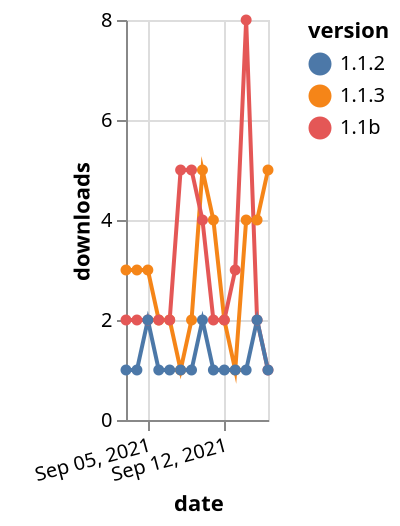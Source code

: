 {"$schema": "https://vega.github.io/schema/vega-lite/v5.json", "description": "A simple bar chart with embedded data.", "data": {"values": [{"date": "2021-09-03", "total": 527, "delta": 3, "version": "1.1.3"}, {"date": "2021-09-04", "total": 530, "delta": 3, "version": "1.1.3"}, {"date": "2021-09-05", "total": 533, "delta": 3, "version": "1.1.3"}, {"date": "2021-09-06", "total": 535, "delta": 2, "version": "1.1.3"}, {"date": "2021-09-07", "total": 537, "delta": 2, "version": "1.1.3"}, {"date": "2021-09-08", "total": 538, "delta": 1, "version": "1.1.3"}, {"date": "2021-09-09", "total": 540, "delta": 2, "version": "1.1.3"}, {"date": "2021-09-10", "total": 545, "delta": 5, "version": "1.1.3"}, {"date": "2021-09-11", "total": 549, "delta": 4, "version": "1.1.3"}, {"date": "2021-09-12", "total": 551, "delta": 2, "version": "1.1.3"}, {"date": "2021-09-13", "total": 552, "delta": 1, "version": "1.1.3"}, {"date": "2021-09-14", "total": 556, "delta": 4, "version": "1.1.3"}, {"date": "2021-09-15", "total": 560, "delta": 4, "version": "1.1.3"}, {"date": "2021-09-16", "total": 565, "delta": 5, "version": "1.1.3"}, {"date": "2021-09-03", "total": 4832, "delta": 2, "version": "1.1b"}, {"date": "2021-09-04", "total": 4834, "delta": 2, "version": "1.1b"}, {"date": "2021-09-05", "total": 4836, "delta": 2, "version": "1.1b"}, {"date": "2021-09-06", "total": 4838, "delta": 2, "version": "1.1b"}, {"date": "2021-09-07", "total": 4840, "delta": 2, "version": "1.1b"}, {"date": "2021-09-08", "total": 4845, "delta": 5, "version": "1.1b"}, {"date": "2021-09-09", "total": 4850, "delta": 5, "version": "1.1b"}, {"date": "2021-09-10", "total": 4854, "delta": 4, "version": "1.1b"}, {"date": "2021-09-11", "total": 4856, "delta": 2, "version": "1.1b"}, {"date": "2021-09-12", "total": 4858, "delta": 2, "version": "1.1b"}, {"date": "2021-09-13", "total": 4861, "delta": 3, "version": "1.1b"}, {"date": "2021-09-14", "total": 4869, "delta": 8, "version": "1.1b"}, {"date": "2021-09-15", "total": 4871, "delta": 2, "version": "1.1b"}, {"date": "2021-09-16", "total": 4872, "delta": 1, "version": "1.1b"}, {"date": "2021-09-03", "total": 304, "delta": 1, "version": "1.1.2"}, {"date": "2021-09-04", "total": 305, "delta": 1, "version": "1.1.2"}, {"date": "2021-09-05", "total": 307, "delta": 2, "version": "1.1.2"}, {"date": "2021-09-06", "total": 308, "delta": 1, "version": "1.1.2"}, {"date": "2021-09-07", "total": 309, "delta": 1, "version": "1.1.2"}, {"date": "2021-09-08", "total": 310, "delta": 1, "version": "1.1.2"}, {"date": "2021-09-09", "total": 311, "delta": 1, "version": "1.1.2"}, {"date": "2021-09-10", "total": 313, "delta": 2, "version": "1.1.2"}, {"date": "2021-09-11", "total": 314, "delta": 1, "version": "1.1.2"}, {"date": "2021-09-12", "total": 315, "delta": 1, "version": "1.1.2"}, {"date": "2021-09-13", "total": 316, "delta": 1, "version": "1.1.2"}, {"date": "2021-09-14", "total": 317, "delta": 1, "version": "1.1.2"}, {"date": "2021-09-15", "total": 319, "delta": 2, "version": "1.1.2"}, {"date": "2021-09-16", "total": 320, "delta": 1, "version": "1.1.2"}]}, "width": "container", "mark": {"type": "line", "point": {"filled": true}}, "encoding": {"x": {"field": "date", "type": "temporal", "timeUnit": "yearmonthdate", "title": "date", "axis": {"labelAngle": -15}}, "y": {"field": "delta", "type": "quantitative", "title": "downloads"}, "color": {"field": "version", "type": "nominal"}, "tooltip": {"field": "delta"}}}